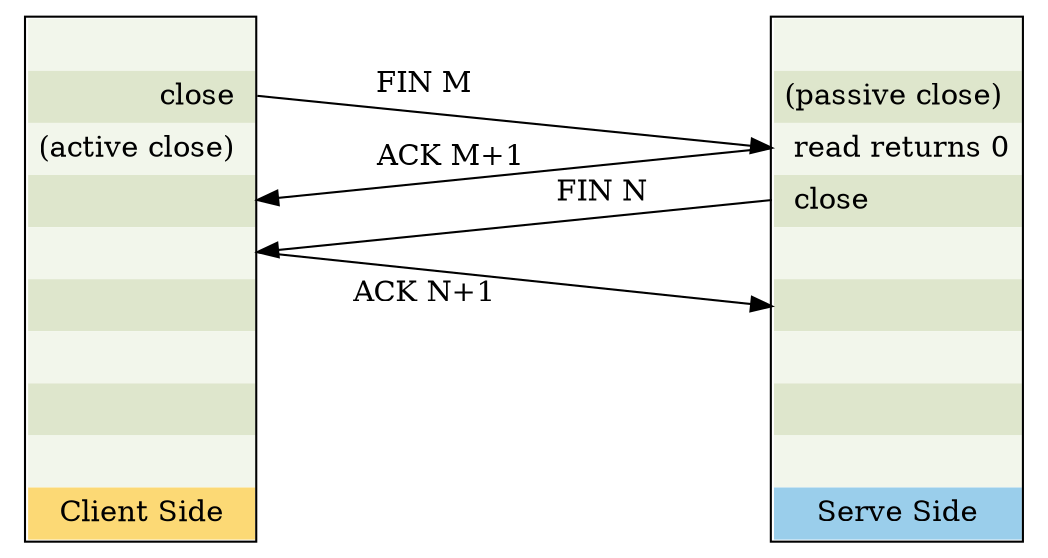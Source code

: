 digraph structs {
    splines=false;
    node[shape=plaintext];

    struct_c[label=<
             <table border="1" cellborder="0" cellspacing="0" cellpadding="5" >
             <tr><td port="f0"  bgcolor="#F2F6EB" align="right"> </td></tr>
             <tr><td port="f1"  bgcolor="#DEE6CC" align="right">close </td></tr>
             <tr><td port="f2"  bgcolor="#F2F6EB" align="right">(active close) </td></tr>
             <tr><td port="f3"  bgcolor="#DEE6CC" align="right"> </td></tr>
             <tr><td port="f4"  bgcolor="#F2F6EB" align="right"> </td></tr>
             <tr><td port="f5"  bgcolor="#DEE6CC" align="right"> </td></tr>
             <tr><td port="f6"  bgcolor="#F2F6EB" align="right"> </td></tr>
             <tr><td port="f7"  bgcolor="#DEE6CC" align="right"> </td></tr>
             <tr><td port="f10" bgcolor="#F2F6EB" align="right"> </td></tr>
             <tr><td port="f11" bgcolor="#FCD975"> Client Side </td></tr>
             </table>
             >];
    struct_s[label=<
             <table border="1" cellborder="0" cellspacing="0" cellpadding="5" >
             <tr><td port="f0"  bgcolor="#F2F6EB"> </td></tr>
             <tr><td port="f1"  bgcolor="#DEE6CC" align="left">(passive close) </td></tr>
             <tr><td port="f2"  bgcolor="#F2F6EB" align="left"> read returns 0</td></tr>
             <tr><td port="f3"  bgcolor="#DEE6CC" align="left"> close</td></tr>
             <tr><td port="f4"  bgcolor="#F2F6EB" align="left"> </td></tr>
             <tr><td port="f5"  bgcolor="#DEE6CC" align="left"> </td></tr>
             <tr><td port="f6"  bgcolor="#F2F6EB" align="left"> </td></tr>
             <tr><td port="f9"  bgcolor="#DEE6CC" align="left"> </td></tr>
             <tr><td port="f10" bgcolor="#F2F6EB" align="left"> </td></tr>
             <tr><td port="f11" bgcolor="#9ACEEB" > Serve Side </td></tr>
             </table>
             >];
    struct_c:f1 -> struct_s:f2[label="         FIN M                            "]; 
    struct_s:f2 -> struct_c:f3[xlabel="ACK M+1"];                            
    struct_s:f3 -> struct_c:f4[label="                            FIN N         "]; 
    struct_c:f4 -> struct_s:f5[xlabel="         ACK N+1                          "]; 


    {rank=same struct_c struct_s}

}
